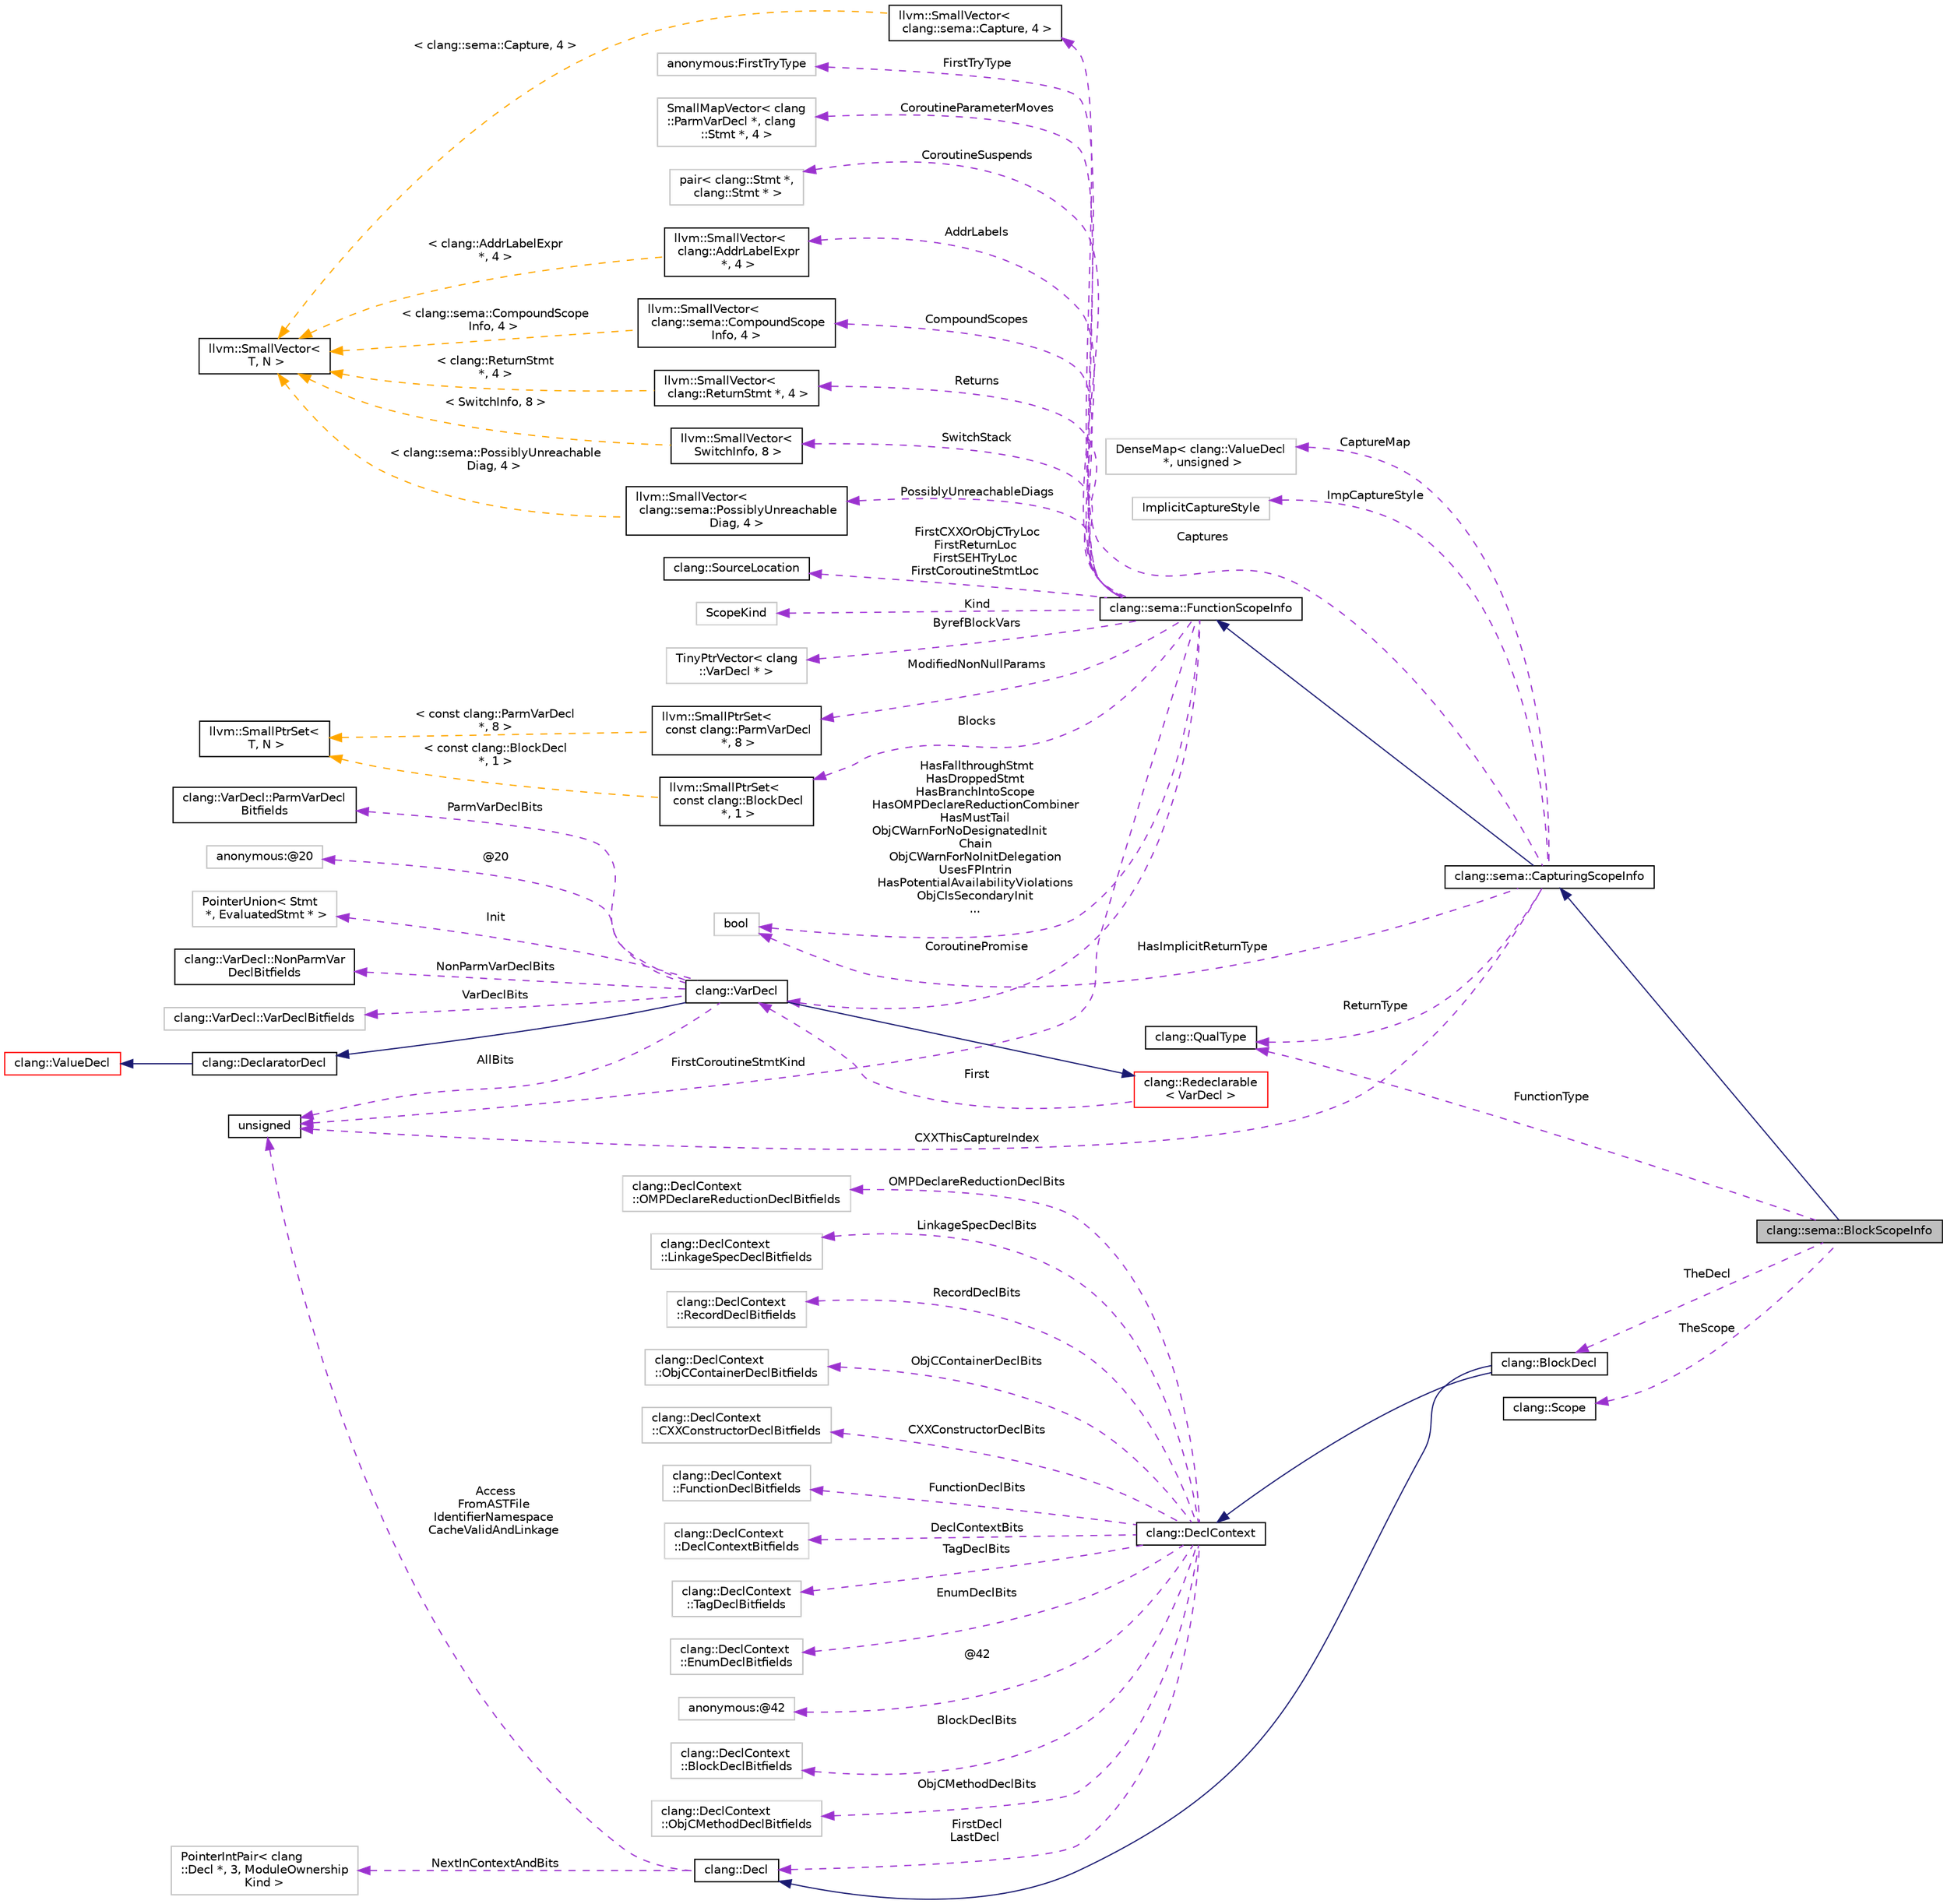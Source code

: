digraph "clang::sema::BlockScopeInfo"
{
 // LATEX_PDF_SIZE
  bgcolor="transparent";
  edge [fontname="Helvetica",fontsize="10",labelfontname="Helvetica",labelfontsize="10"];
  node [fontname="Helvetica",fontsize="10",shape=record];
  rankdir="LR";
  Node1 [label="clang::sema::BlockScopeInfo",height=0.2,width=0.4,color="black", fillcolor="grey75", style="filled", fontcolor="black",tooltip="Retains information about a block that is currently being parsed."];
  Node2 -> Node1 [dir="back",color="midnightblue",fontsize="10",style="solid",fontname="Helvetica"];
  Node2 [label="clang::sema::CapturingScopeInfo",height=0.2,width=0.4,color="black",URL="$classclang_1_1sema_1_1CapturingScopeInfo.html",tooltip=" "];
  Node3 -> Node2 [dir="back",color="midnightblue",fontsize="10",style="solid",fontname="Helvetica"];
  Node3 [label="clang::sema::FunctionScopeInfo",height=0.2,width=0.4,color="black",URL="$classclang_1_1sema_1_1FunctionScopeInfo.html",tooltip="Retains information about a function, method, or block that is currently being parsed."];
  Node4 -> Node3 [dir="back",color="darkorchid3",fontsize="10",style="dashed",label=" CoroutineParameterMoves" ,fontname="Helvetica"];
  Node4 [label="SmallMapVector\< clang\l::ParmVarDecl *, clang\l::Stmt *, 4 \>",height=0.2,width=0.4,color="grey75",tooltip=" "];
  Node5 -> Node3 [dir="back",color="darkorchid3",fontsize="10",style="dashed",label=" AddrLabels" ,fontname="Helvetica"];
  Node5 [label="llvm::SmallVector\<\l clang::AddrLabelExpr\l *, 4 \>",height=0.2,width=0.4,color="black",URL="$classllvm_1_1SmallVector.html",tooltip=" "];
  Node6 -> Node5 [dir="back",color="orange",fontsize="10",style="dashed",label=" \< clang::AddrLabelExpr\l *, 4 \>" ,fontname="Helvetica"];
  Node6 [label="llvm::SmallVector\<\l T, N \>",height=0.2,width=0.4,color="black",URL="$classllvm_1_1SmallVector.html",tooltip=" "];
  Node7 -> Node3 [dir="back",color="darkorchid3",fontsize="10",style="dashed",label=" FirstCXXOrObjCTryLoc\nFirstReturnLoc\nFirstSEHTryLoc\nFirstCoroutineStmtLoc" ,fontname="Helvetica"];
  Node7 [label="clang::SourceLocation",height=0.2,width=0.4,color="black",URL="$classclang_1_1SourceLocation.html",tooltip="Encodes a location in the source."];
  Node8 -> Node3 [dir="back",color="darkorchid3",fontsize="10",style="dashed",label=" CompoundScopes" ,fontname="Helvetica"];
  Node8 [label="llvm::SmallVector\<\l clang::sema::CompoundScope\lInfo, 4 \>",height=0.2,width=0.4,color="black",URL="$classllvm_1_1SmallVector.html",tooltip=" "];
  Node6 -> Node8 [dir="back",color="orange",fontsize="10",style="dashed",label=" \< clang::sema::CompoundScope\lInfo, 4 \>" ,fontname="Helvetica"];
  Node9 -> Node3 [dir="back",color="darkorchid3",fontsize="10",style="dashed",label=" Kind" ,fontname="Helvetica"];
  Node9 [label="ScopeKind",height=0.2,width=0.4,color="grey75",tooltip=" "];
  Node10 -> Node3 [dir="back",color="darkorchid3",fontsize="10",style="dashed",label=" Returns" ,fontname="Helvetica"];
  Node10 [label="llvm::SmallVector\<\l clang::ReturnStmt *, 4 \>",height=0.2,width=0.4,color="black",URL="$classllvm_1_1SmallVector.html",tooltip=" "];
  Node6 -> Node10 [dir="back",color="orange",fontsize="10",style="dashed",label=" \< clang::ReturnStmt\l *, 4 \>" ,fontname="Helvetica"];
  Node11 -> Node3 [dir="back",color="darkorchid3",fontsize="10",style="dashed",label=" HasFallthroughStmt\nHasDroppedStmt\nHasBranchIntoScope\nHasOMPDeclareReductionCombiner\nHasMustTail\nObjCWarnForNoDesignatedInit\lChain\nObjCWarnForNoInitDelegation\nUsesFPIntrin\nHasPotentialAvailabilityViolations\nObjCIsSecondaryInit\n..." ,fontname="Helvetica"];
  Node11 [label="bool",height=0.2,width=0.4,color="grey75",tooltip=" "];
  Node12 -> Node3 [dir="back",color="darkorchid3",fontsize="10",style="dashed",label=" ByrefBlockVars" ,fontname="Helvetica"];
  Node12 [label="TinyPtrVector\< clang\l::VarDecl * \>",height=0.2,width=0.4,color="grey75",tooltip=" "];
  Node13 -> Node3 [dir="back",color="darkorchid3",fontsize="10",style="dashed",label=" Blocks" ,fontname="Helvetica"];
  Node13 [label="llvm::SmallPtrSet\<\l const clang::BlockDecl\l *, 1 \>",height=0.2,width=0.4,color="black",URL="$classllvm_1_1SmallPtrSet.html",tooltip=" "];
  Node14 -> Node13 [dir="back",color="orange",fontsize="10",style="dashed",label=" \< const clang::BlockDecl\l *, 1 \>" ,fontname="Helvetica"];
  Node14 [label="llvm::SmallPtrSet\<\l T, N \>",height=0.2,width=0.4,color="black",URL="$classllvm_1_1SmallPtrSet.html",tooltip=" "];
  Node15 -> Node3 [dir="back",color="darkorchid3",fontsize="10",style="dashed",label=" ModifiedNonNullParams" ,fontname="Helvetica"];
  Node15 [label="llvm::SmallPtrSet\<\l const clang::ParmVarDecl\l *, 8 \>",height=0.2,width=0.4,color="black",URL="$classllvm_1_1SmallPtrSet.html",tooltip=" "];
  Node14 -> Node15 [dir="back",color="orange",fontsize="10",style="dashed",label=" \< const clang::ParmVarDecl\l *, 8 \>" ,fontname="Helvetica"];
  Node16 -> Node3 [dir="back",color="darkorchid3",fontsize="10",style="dashed",label=" SwitchStack" ,fontname="Helvetica"];
  Node16 [label="llvm::SmallVector\<\l SwitchInfo, 8 \>",height=0.2,width=0.4,color="black",URL="$classllvm_1_1SmallVector.html",tooltip=" "];
  Node6 -> Node16 [dir="back",color="orange",fontsize="10",style="dashed",label=" \< SwitchInfo, 8 \>" ,fontname="Helvetica"];
  Node17 -> Node3 [dir="back",color="darkorchid3",fontsize="10",style="dashed",label=" FirstCoroutineStmtKind" ,fontname="Helvetica"];
  Node17 [label="unsigned",height=0.2,width=0.4,color="black",URL="$classunsigned.html",tooltip=" "];
  Node18 -> Node3 [dir="back",color="darkorchid3",fontsize="10",style="dashed",label=" FirstTryType" ,fontname="Helvetica"];
  Node18 [label="anonymous:FirstTryType",height=0.2,width=0.4,color="grey75",tooltip=" "];
  Node19 -> Node3 [dir="back",color="darkorchid3",fontsize="10",style="dashed",label=" PossiblyUnreachableDiags" ,fontname="Helvetica"];
  Node19 [label="llvm::SmallVector\<\l clang::sema::PossiblyUnreachable\lDiag, 4 \>",height=0.2,width=0.4,color="black",URL="$classllvm_1_1SmallVector.html",tooltip=" "];
  Node6 -> Node19 [dir="back",color="orange",fontsize="10",style="dashed",label=" \< clang::sema::PossiblyUnreachable\lDiag, 4 \>" ,fontname="Helvetica"];
  Node20 -> Node3 [dir="back",color="darkorchid3",fontsize="10",style="dashed",label=" CoroutineSuspends" ,fontname="Helvetica"];
  Node20 [label="pair\< clang::Stmt *,\l clang::Stmt * \>",height=0.2,width=0.4,color="grey75",tooltip=" "];
  Node21 -> Node3 [dir="back",color="darkorchid3",fontsize="10",style="dashed",label=" CoroutinePromise" ,fontname="Helvetica"];
  Node21 [label="clang::VarDecl",height=0.2,width=0.4,color="black",URL="$classclang_1_1VarDecl.html",tooltip="Represents a variable declaration or definition."];
  Node22 -> Node21 [dir="back",color="midnightblue",fontsize="10",style="solid",fontname="Helvetica"];
  Node22 [label="clang::DeclaratorDecl",height=0.2,width=0.4,color="black",URL="$classclang_1_1DeclaratorDecl.html",tooltip="Represents a ValueDecl that came out of a declarator."];
  Node23 -> Node22 [dir="back",color="midnightblue",fontsize="10",style="solid",fontname="Helvetica"];
  Node23 [label="clang::ValueDecl",height=0.2,width=0.4,color="red",URL="$classclang_1_1ValueDecl.html",tooltip="Represent the declaration of a variable (in which case it is an lvalue) a function (in which case it ..."];
  Node27 -> Node21 [dir="back",color="midnightblue",fontsize="10",style="solid",fontname="Helvetica"];
  Node27 [label="clang::Redeclarable\l\< VarDecl \>",height=0.2,width=0.4,color="red",URL="$classclang_1_1Redeclarable.html",tooltip=" "];
  Node21 -> Node27 [dir="back",color="darkorchid3",fontsize="10",style="dashed",label=" First" ,fontname="Helvetica"];
  Node31 -> Node21 [dir="back",color="darkorchid3",fontsize="10",style="dashed",label=" ParmVarDeclBits" ,fontname="Helvetica"];
  Node31 [label="clang::VarDecl::ParmVarDecl\lBitfields",height=0.2,width=0.4,color="black",URL="$classclang_1_1VarDecl_1_1ParmVarDeclBitfields.html",tooltip=" "];
  Node32 -> Node21 [dir="back",color="darkorchid3",fontsize="10",style="dashed",label=" @20" ,fontname="Helvetica"];
  Node32 [label="anonymous:@20",height=0.2,width=0.4,color="grey75",tooltip=" "];
  Node33 -> Node21 [dir="back",color="darkorchid3",fontsize="10",style="dashed",label=" Init" ,fontname="Helvetica"];
  Node33 [label="PointerUnion\< Stmt\l *, EvaluatedStmt * \>",height=0.2,width=0.4,color="grey75",tooltip=" "];
  Node17 -> Node21 [dir="back",color="darkorchid3",fontsize="10",style="dashed",label=" AllBits" ,fontname="Helvetica"];
  Node34 -> Node21 [dir="back",color="darkorchid3",fontsize="10",style="dashed",label=" NonParmVarDeclBits" ,fontname="Helvetica"];
  Node34 [label="clang::VarDecl::NonParmVar\lDeclBitfields",height=0.2,width=0.4,color="black",URL="$classclang_1_1VarDecl_1_1NonParmVarDeclBitfields.html",tooltip=" "];
  Node35 -> Node21 [dir="back",color="darkorchid3",fontsize="10",style="dashed",label=" VarDeclBits" ,fontname="Helvetica"];
  Node35 [label="clang::VarDecl::VarDeclBitfields",height=0.2,width=0.4,color="grey75",tooltip=" "];
  Node36 -> Node2 [dir="back",color="darkorchid3",fontsize="10",style="dashed",label=" Captures" ,fontname="Helvetica"];
  Node36 [label="llvm::SmallVector\<\l clang::sema::Capture, 4 \>",height=0.2,width=0.4,color="black",URL="$classllvm_1_1SmallVector.html",tooltip=" "];
  Node6 -> Node36 [dir="back",color="orange",fontsize="10",style="dashed",label=" \< clang::sema::Capture, 4 \>" ,fontname="Helvetica"];
  Node37 -> Node2 [dir="back",color="darkorchid3",fontsize="10",style="dashed",label=" ReturnType" ,fontname="Helvetica"];
  Node37 [label="clang::QualType",height=0.2,width=0.4,color="black",URL="$classclang_1_1QualType.html",tooltip="A (possibly-)qualified type."];
  Node38 -> Node2 [dir="back",color="darkorchid3",fontsize="10",style="dashed",label=" CaptureMap" ,fontname="Helvetica"];
  Node38 [label="DenseMap\< clang::ValueDecl\l *, unsigned \>",height=0.2,width=0.4,color="grey75",tooltip=" "];
  Node11 -> Node2 [dir="back",color="darkorchid3",fontsize="10",style="dashed",label=" HasImplicitReturnType" ,fontname="Helvetica"];
  Node17 -> Node2 [dir="back",color="darkorchid3",fontsize="10",style="dashed",label=" CXXThisCaptureIndex" ,fontname="Helvetica"];
  Node39 -> Node2 [dir="back",color="darkorchid3",fontsize="10",style="dashed",label=" ImpCaptureStyle" ,fontname="Helvetica"];
  Node39 [label="ImplicitCaptureStyle",height=0.2,width=0.4,color="grey75",tooltip=" "];
  Node37 -> Node1 [dir="back",color="darkorchid3",fontsize="10",style="dashed",label=" FunctionType" ,fontname="Helvetica"];
  Node40 -> Node1 [dir="back",color="darkorchid3",fontsize="10",style="dashed",label=" TheScope" ,fontname="Helvetica"];
  Node40 [label="clang::Scope",height=0.2,width=0.4,color="black",URL="$classclang_1_1Scope.html",tooltip="Scope - A scope is a transient data structure that is used while parsing the program."];
  Node41 -> Node1 [dir="back",color="darkorchid3",fontsize="10",style="dashed",label=" TheDecl" ,fontname="Helvetica"];
  Node41 [label="clang::BlockDecl",height=0.2,width=0.4,color="black",URL="$classclang_1_1BlockDecl.html",tooltip="Represents a block literal declaration, which is like an unnamed FunctionDecl."];
  Node25 -> Node41 [dir="back",color="midnightblue",fontsize="10",style="solid",fontname="Helvetica"];
  Node25 [label="clang::Decl",height=0.2,width=0.4,color="black",URL="$classclang_1_1Decl.html",tooltip="Decl - This represents one declaration (or definition), e.g."];
  Node26 -> Node25 [dir="back",color="darkorchid3",fontsize="10",style="dashed",label=" NextInContextAndBits" ,fontname="Helvetica"];
  Node26 [label="PointerIntPair\< clang\l::Decl *, 3, ModuleOwnership\lKind \>",height=0.2,width=0.4,color="grey75",tooltip=" "];
  Node17 -> Node25 [dir="back",color="darkorchid3",fontsize="10",style="dashed",label=" Access\nFromASTFile\nIdentifierNamespace\nCacheValidAndLinkage" ,fontname="Helvetica"];
  Node42 -> Node41 [dir="back",color="midnightblue",fontsize="10",style="solid",fontname="Helvetica"];
  Node42 [label="clang::DeclContext",height=0.2,width=0.4,color="black",URL="$classclang_1_1DeclContext.html",tooltip="DeclContext - This is used only as base class of specific decl types that can act as declaration cont..."];
  Node43 -> Node42 [dir="back",color="darkorchid3",fontsize="10",style="dashed",label=" TagDeclBits" ,fontname="Helvetica"];
  Node43 [label="clang::DeclContext\l::TagDeclBitfields",height=0.2,width=0.4,color="grey75",tooltip="Stores the bits used by TagDecl."];
  Node44 -> Node42 [dir="back",color="darkorchid3",fontsize="10",style="dashed",label=" EnumDeclBits" ,fontname="Helvetica"];
  Node44 [label="clang::DeclContext\l::EnumDeclBitfields",height=0.2,width=0.4,color="grey75",tooltip="Stores the bits used by EnumDecl."];
  Node45 -> Node42 [dir="back",color="darkorchid3",fontsize="10",style="dashed",label=" @42" ,fontname="Helvetica"];
  Node45 [label="anonymous:@42",height=0.2,width=0.4,color="grey75",tooltip=" "];
  Node46 -> Node42 [dir="back",color="darkorchid3",fontsize="10",style="dashed",label=" BlockDeclBits" ,fontname="Helvetica"];
  Node46 [label="clang::DeclContext\l::BlockDeclBitfields",height=0.2,width=0.4,color="grey75",tooltip="Stores the bits used by BlockDecl."];
  Node47 -> Node42 [dir="back",color="darkorchid3",fontsize="10",style="dashed",label=" ObjCMethodDeclBits" ,fontname="Helvetica"];
  Node47 [label="clang::DeclContext\l::ObjCMethodDeclBitfields",height=0.2,width=0.4,color="grey75",tooltip="Stores the bits used by ObjCMethodDecl."];
  Node48 -> Node42 [dir="back",color="darkorchid3",fontsize="10",style="dashed",label=" OMPDeclareReductionDeclBits" ,fontname="Helvetica"];
  Node48 [label="clang::DeclContext\l::OMPDeclareReductionDeclBitfields",height=0.2,width=0.4,color="grey75",tooltip="Stores the bits used by OMPDeclareReductionDecl."];
  Node49 -> Node42 [dir="back",color="darkorchid3",fontsize="10",style="dashed",label=" LinkageSpecDeclBits" ,fontname="Helvetica"];
  Node49 [label="clang::DeclContext\l::LinkageSpecDeclBitfields",height=0.2,width=0.4,color="grey75",tooltip="Stores the bits used by LinkageSpecDecl."];
  Node50 -> Node42 [dir="back",color="darkorchid3",fontsize="10",style="dashed",label=" RecordDeclBits" ,fontname="Helvetica"];
  Node50 [label="clang::DeclContext\l::RecordDeclBitfields",height=0.2,width=0.4,color="grey75",tooltip="Stores the bits used by RecordDecl."];
  Node51 -> Node42 [dir="back",color="darkorchid3",fontsize="10",style="dashed",label=" ObjCContainerDeclBits" ,fontname="Helvetica"];
  Node51 [label="clang::DeclContext\l::ObjCContainerDeclBitfields",height=0.2,width=0.4,color="grey75",tooltip="Stores the bits used by ObjCContainerDecl."];
  Node52 -> Node42 [dir="back",color="darkorchid3",fontsize="10",style="dashed",label=" CXXConstructorDeclBits" ,fontname="Helvetica"];
  Node52 [label="clang::DeclContext\l::CXXConstructorDeclBitfields",height=0.2,width=0.4,color="grey75",tooltip="Stores the bits used by CXXConstructorDecl."];
  Node53 -> Node42 [dir="back",color="darkorchid3",fontsize="10",style="dashed",label=" FunctionDeclBits" ,fontname="Helvetica"];
  Node53 [label="clang::DeclContext\l::FunctionDeclBitfields",height=0.2,width=0.4,color="grey75",tooltip="Stores the bits used by FunctionDecl."];
  Node54 -> Node42 [dir="back",color="darkorchid3",fontsize="10",style="dashed",label=" DeclContextBits" ,fontname="Helvetica"];
  Node54 [label="clang::DeclContext\l::DeclContextBitfields",height=0.2,width=0.4,color="grey75",tooltip="Stores the bits used by DeclContext."];
  Node25 -> Node42 [dir="back",color="darkorchid3",fontsize="10",style="dashed",label=" FirstDecl\nLastDecl" ,fontname="Helvetica"];
}
